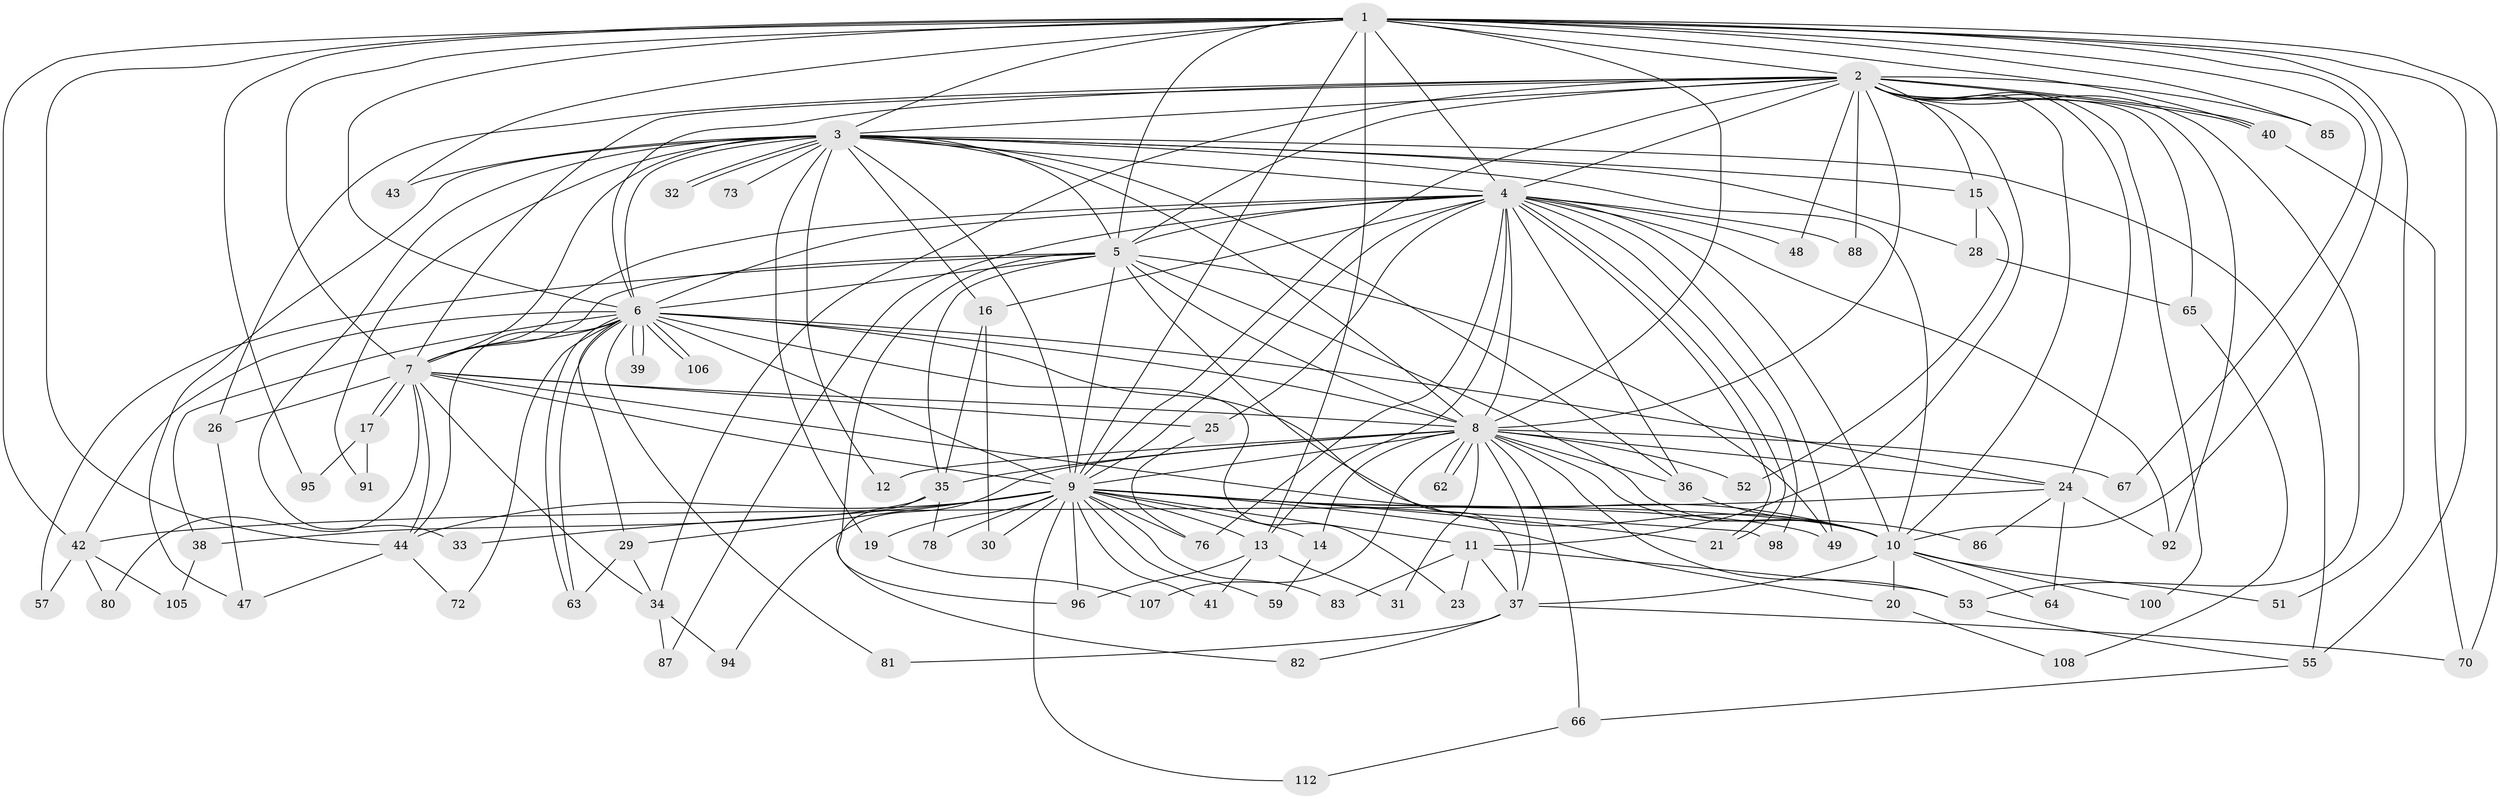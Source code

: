 // original degree distribution, {21: 0.008928571428571428, 25: 0.017857142857142856, 22: 0.017857142857142856, 16: 0.026785714285714284, 26: 0.008928571428571428, 31: 0.008928571428571428, 6: 0.026785714285714284, 2: 0.5267857142857143, 3: 0.22321428571428573, 4: 0.08928571428571429, 5: 0.03571428571428571, 7: 0.008928571428571428}
// Generated by graph-tools (version 1.1) at 2025/11/02/27/25 16:11:01]
// undirected, 81 vertices, 207 edges
graph export_dot {
graph [start="1"]
  node [color=gray90,style=filled];
  1 [super="+71"];
  2 [super="+110"];
  3 [super="+68"];
  4 [super="+111"];
  5 [super="+54"];
  6 [super="+60"];
  7 [super="+101"];
  8 [super="+22"];
  9 [super="+18"];
  10 [super="+61"];
  11 [super="+104"];
  12;
  13 [super="+109"];
  14;
  15;
  16;
  17;
  19;
  20;
  21 [super="+90"];
  23;
  24 [super="+27"];
  25 [super="+102"];
  26;
  28;
  29 [super="+74"];
  30;
  31;
  32;
  33;
  34 [super="+97"];
  35 [super="+45"];
  36 [super="+69"];
  37 [super="+89"];
  38 [super="+50"];
  39;
  40 [super="+58"];
  41;
  42 [super="+77"];
  43;
  44 [super="+46"];
  47 [super="+84"];
  48;
  49;
  51;
  52;
  53 [super="+93"];
  55 [super="+56"];
  57;
  59;
  62;
  63;
  64;
  65;
  66;
  67;
  70 [super="+75"];
  72;
  73;
  76 [super="+79"];
  78;
  80;
  81;
  82;
  83;
  85;
  86;
  87;
  88;
  91;
  92 [super="+99"];
  94;
  95;
  96 [super="+103"];
  98;
  100;
  105;
  106;
  107;
  108;
  112;
  1 -- 2;
  1 -- 3;
  1 -- 4;
  1 -- 5;
  1 -- 6 [weight=2];
  1 -- 7;
  1 -- 8;
  1 -- 9;
  1 -- 10;
  1 -- 13;
  1 -- 43;
  1 -- 44;
  1 -- 51;
  1 -- 67;
  1 -- 70;
  1 -- 85;
  1 -- 95;
  1 -- 42;
  1 -- 55;
  1 -- 40;
  2 -- 3;
  2 -- 4;
  2 -- 5;
  2 -- 6;
  2 -- 7;
  2 -- 8;
  2 -- 9;
  2 -- 10;
  2 -- 11;
  2 -- 15;
  2 -- 24;
  2 -- 26;
  2 -- 34 [weight=2];
  2 -- 40;
  2 -- 40;
  2 -- 48 [weight=2];
  2 -- 53;
  2 -- 65;
  2 -- 85;
  2 -- 88;
  2 -- 92;
  2 -- 100;
  3 -- 4;
  3 -- 5;
  3 -- 6;
  3 -- 7;
  3 -- 8 [weight=2];
  3 -- 9;
  3 -- 10;
  3 -- 12;
  3 -- 15;
  3 -- 16;
  3 -- 19;
  3 -- 28;
  3 -- 32;
  3 -- 32;
  3 -- 33;
  3 -- 43;
  3 -- 55;
  3 -- 73 [weight=2];
  3 -- 36;
  3 -- 91;
  3 -- 47;
  4 -- 5;
  4 -- 6;
  4 -- 7;
  4 -- 8;
  4 -- 9;
  4 -- 10;
  4 -- 16;
  4 -- 21;
  4 -- 21;
  4 -- 25;
  4 -- 36;
  4 -- 48;
  4 -- 76;
  4 -- 87;
  4 -- 88;
  4 -- 98;
  4 -- 49;
  4 -- 13;
  4 -- 92;
  5 -- 6;
  5 -- 7;
  5 -- 8;
  5 -- 9 [weight=3];
  5 -- 10;
  5 -- 37;
  5 -- 49;
  5 -- 57;
  5 -- 96;
  5 -- 35;
  6 -- 7;
  6 -- 8;
  6 -- 9;
  6 -- 10;
  6 -- 23;
  6 -- 24;
  6 -- 29;
  6 -- 38 [weight=2];
  6 -- 39;
  6 -- 39;
  6 -- 42;
  6 -- 63;
  6 -- 63;
  6 -- 72;
  6 -- 81;
  6 -- 106;
  6 -- 106;
  6 -- 44;
  7 -- 8;
  7 -- 9;
  7 -- 10;
  7 -- 17;
  7 -- 17;
  7 -- 25;
  7 -- 26;
  7 -- 44;
  7 -- 80;
  7 -- 34;
  8 -- 9;
  8 -- 10 [weight=2];
  8 -- 12;
  8 -- 14;
  8 -- 31;
  8 -- 35;
  8 -- 36;
  8 -- 37;
  8 -- 52;
  8 -- 53;
  8 -- 62;
  8 -- 62;
  8 -- 66;
  8 -- 67;
  8 -- 94;
  8 -- 107;
  8 -- 24;
  9 -- 10 [weight=2];
  9 -- 11;
  9 -- 13;
  9 -- 14;
  9 -- 19;
  9 -- 20;
  9 -- 29;
  9 -- 30;
  9 -- 41;
  9 -- 49;
  9 -- 59;
  9 -- 76 [weight=2];
  9 -- 78;
  9 -- 83;
  9 -- 96;
  9 -- 98;
  9 -- 112;
  9 -- 33;
  9 -- 44;
  9 -- 21;
  10 -- 20;
  10 -- 51;
  10 -- 64;
  10 -- 100;
  10 -- 37;
  11 -- 23;
  11 -- 83;
  11 -- 37;
  11 -- 53;
  13 -- 31;
  13 -- 41;
  13 -- 96;
  14 -- 59;
  15 -- 28;
  15 -- 52;
  16 -- 30;
  16 -- 35;
  17 -- 91;
  17 -- 95;
  19 -- 107;
  20 -- 108;
  24 -- 86;
  24 -- 64;
  24 -- 42;
  24 -- 92;
  25 -- 76;
  26 -- 47;
  28 -- 65;
  29 -- 34;
  29 -- 63;
  34 -- 87;
  34 -- 94;
  35 -- 38;
  35 -- 78;
  35 -- 82;
  36 -- 86;
  37 -- 70;
  37 -- 81;
  37 -- 82;
  38 -- 105;
  40 -- 70;
  42 -- 57;
  42 -- 80;
  42 -- 105;
  44 -- 72;
  44 -- 47;
  53 -- 55;
  55 -- 66;
  65 -- 108;
  66 -- 112;
}
